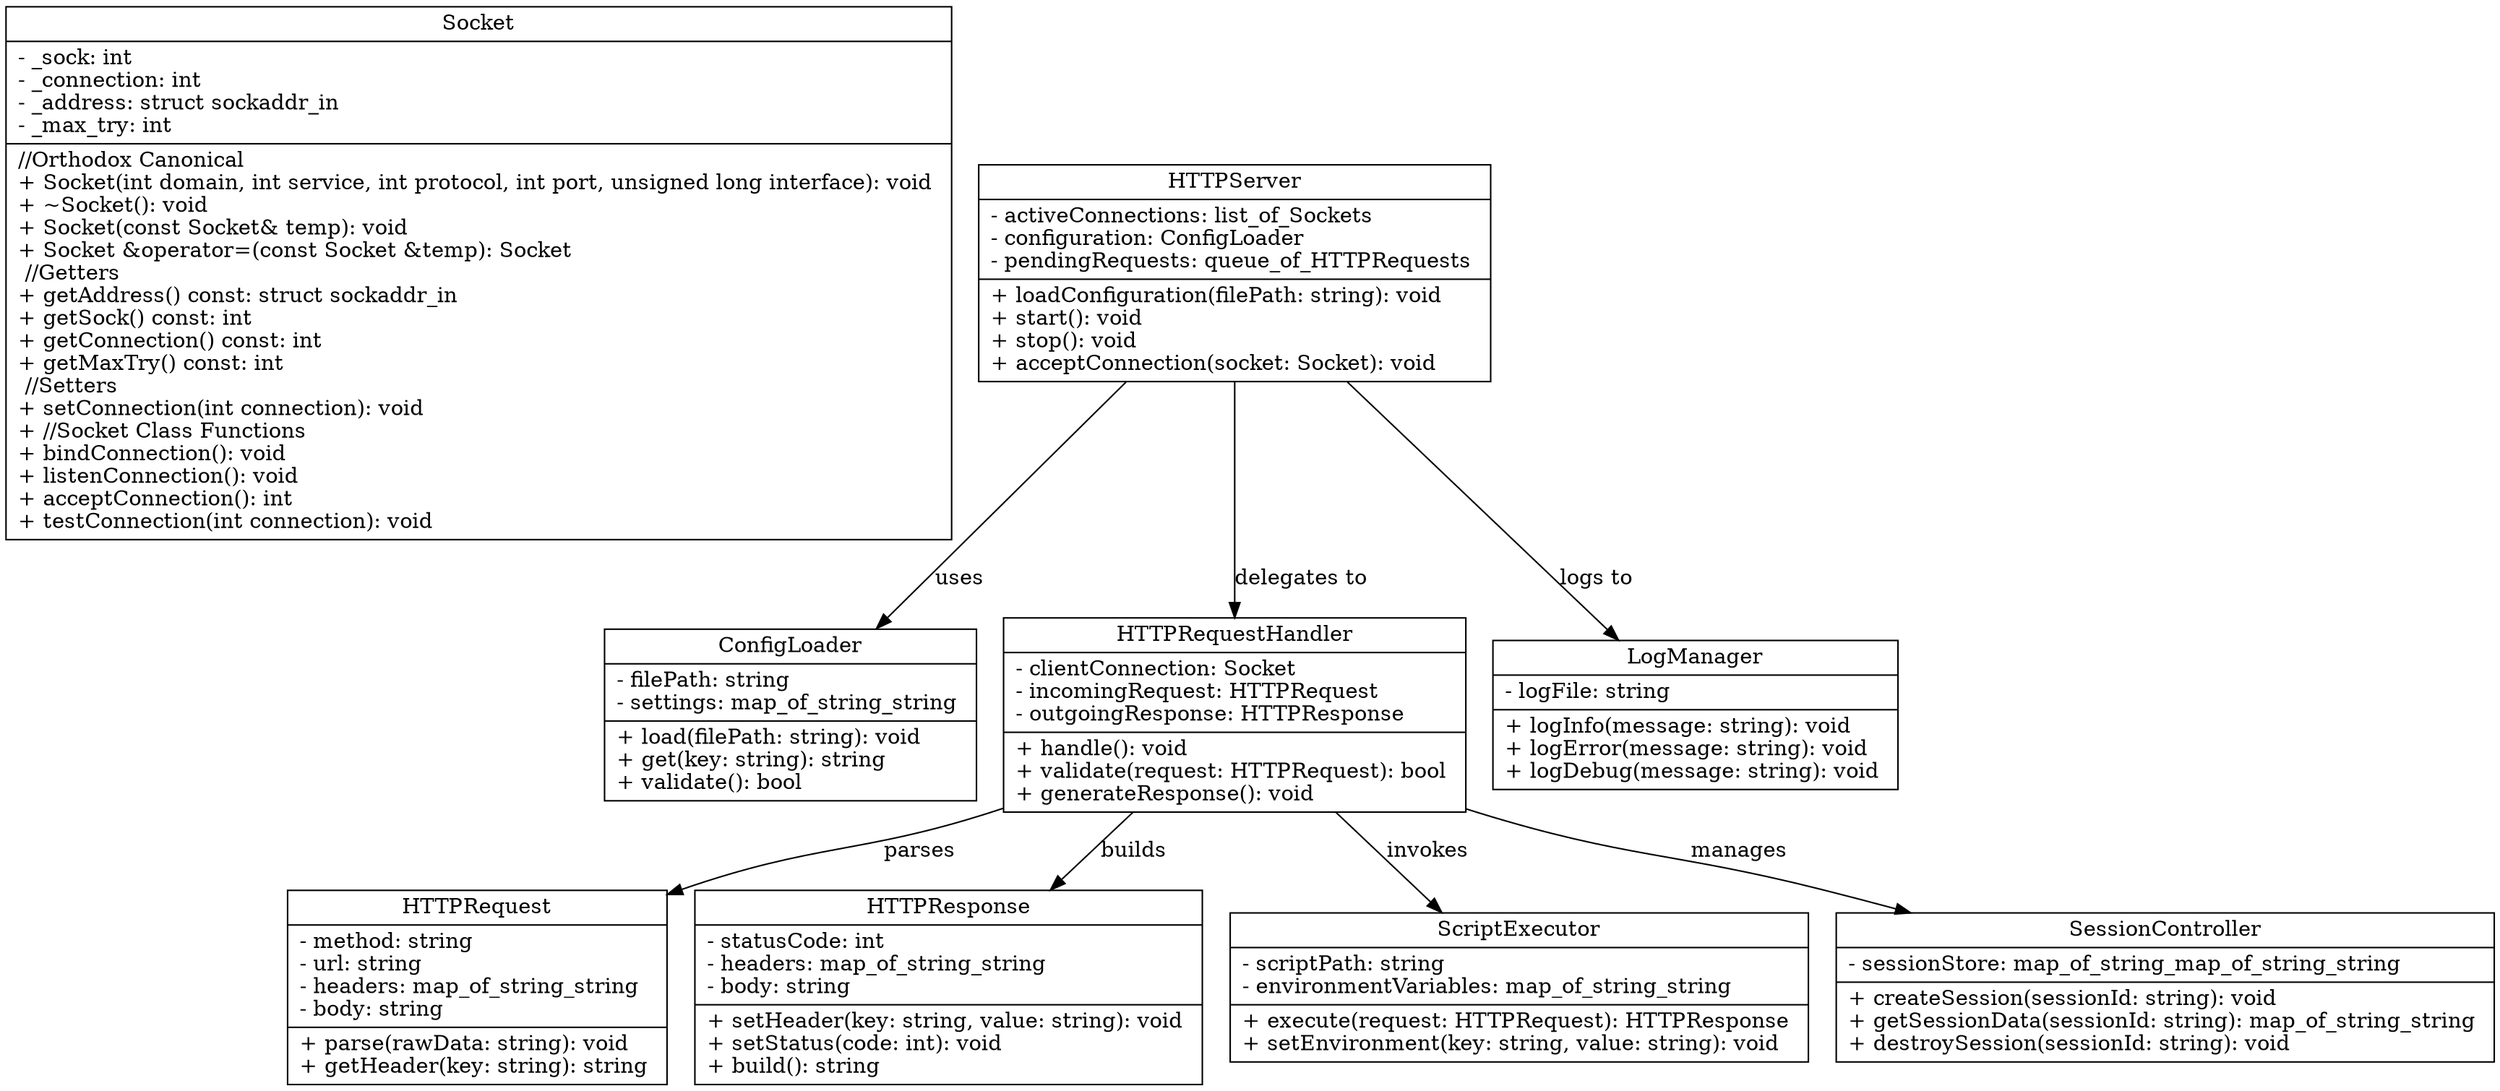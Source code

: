 digraph "Webserv UML Updated" {
    rankdir=TB;
    size="32,40";

    Socket [
                label="{\
                Socket| - _sock: int \l- _connection: int \l- _address: struct sockaddr_in \l- _max_try: int\l| \
                //Orthodox Canonical \
                \l+ Socket(int domain, int service, int protocol, int port, unsigned long interface): void \
                \l+ ~Socket(): void \
                \l+ Socket(const Socket& temp): void \
                \l+ Socket &operator=(const Socket &temp): Socket \
                \l //Getters \
                \l+ getAddress() const: struct sockaddr_in \
                \l+ getSock() const: int \
                \l+ getConnection() const: int \
                \l+ getMaxTry() const: int \
                \l //Setters \
                \l+ setConnection(int connection): void \
                \l+ //Socket Class Functions \
                \l+ bindConnection(): void\
                \l+ listenConnection(): void\
                \l+ acceptConnection(): int\
                \l+ testConnection(int connection): void \
                \l \
                }", shape=record
            ];
    HTTPServer [label="{HTTPServer| - activeConnections: list_of_Sockets \l- configuration: ConfigLoader \l- pendingRequests: queue_of_HTTPRequests \l | + loadConfiguration(filePath: string): void \l+ start(): void \l+ stop(): void \l+ acceptConnection(socket: Socket): void \l}", shape=record];
    ConfigLoader [label="{ConfigLoader| - filePath: string \l- settings: map_of_string_string \l | + load(filePath: string): void \l+ get(key: string): string \l+ validate(): bool \l}", shape=record];
    HTTPRequestHandler [label="{HTTPRequestHandler| - clientConnection: Socket \l- incomingRequest: HTTPRequest \l- outgoingResponse: HTTPResponse \l | + handle(): void \l+ validate(request: HTTPRequest): bool \l+ generateResponse(): void \l}", shape=record];
    HTTPRequest [label="{HTTPRequest| - method: string \l- url: string \l- headers: map_of_string_string \l- body: string \l | + parse(rawData: string): void \l+ getHeader(key: string): string \l}", shape=record];
    HTTPResponse [label="{HTTPResponse| - statusCode: int \l- headers: map_of_string_string \l- body: string \l | + setHeader(key: string, value: string): void \l+ setStatus(code: int): void \l+ build(): string \l}", shape=record];
    ScriptExecutor [label="{ScriptExecutor| - scriptPath: string \l- environmentVariables: map_of_string_string \l | + execute(request: HTTPRequest): HTTPResponse \l+ setEnvironment(key: string, value: string): void \l}", shape=record];
    SessionController [label="{SessionController| - sessionStore: map_of_string_map_of_string_string \l | + createSession(sessionId: string): void \l+ getSessionData(sessionId: string): map_of_string_string \l+ destroySession(sessionId: string): void \l}", shape=record];
    LogManager [label="{LogManager| - logFile: string \l | + logInfo(message: string): void \l+ logError(message: string): void \l+ logDebug(message: string): void \l}", shape=record];

    HTTPServer -> ConfigLoader [label="uses"];
    HTTPServer -> HTTPRequestHandler [label="delegates to"];
    HTTPRequestHandler -> HTTPRequest [label="parses"];
    HTTPRequestHandler -> HTTPResponse [label="builds"];
    HTTPRequestHandler -> ScriptExecutor [label="invokes"];
    HTTPRequestHandler -> SessionController [label="manages"];
    HTTPServer -> LogManager [label="logs to"];
}
